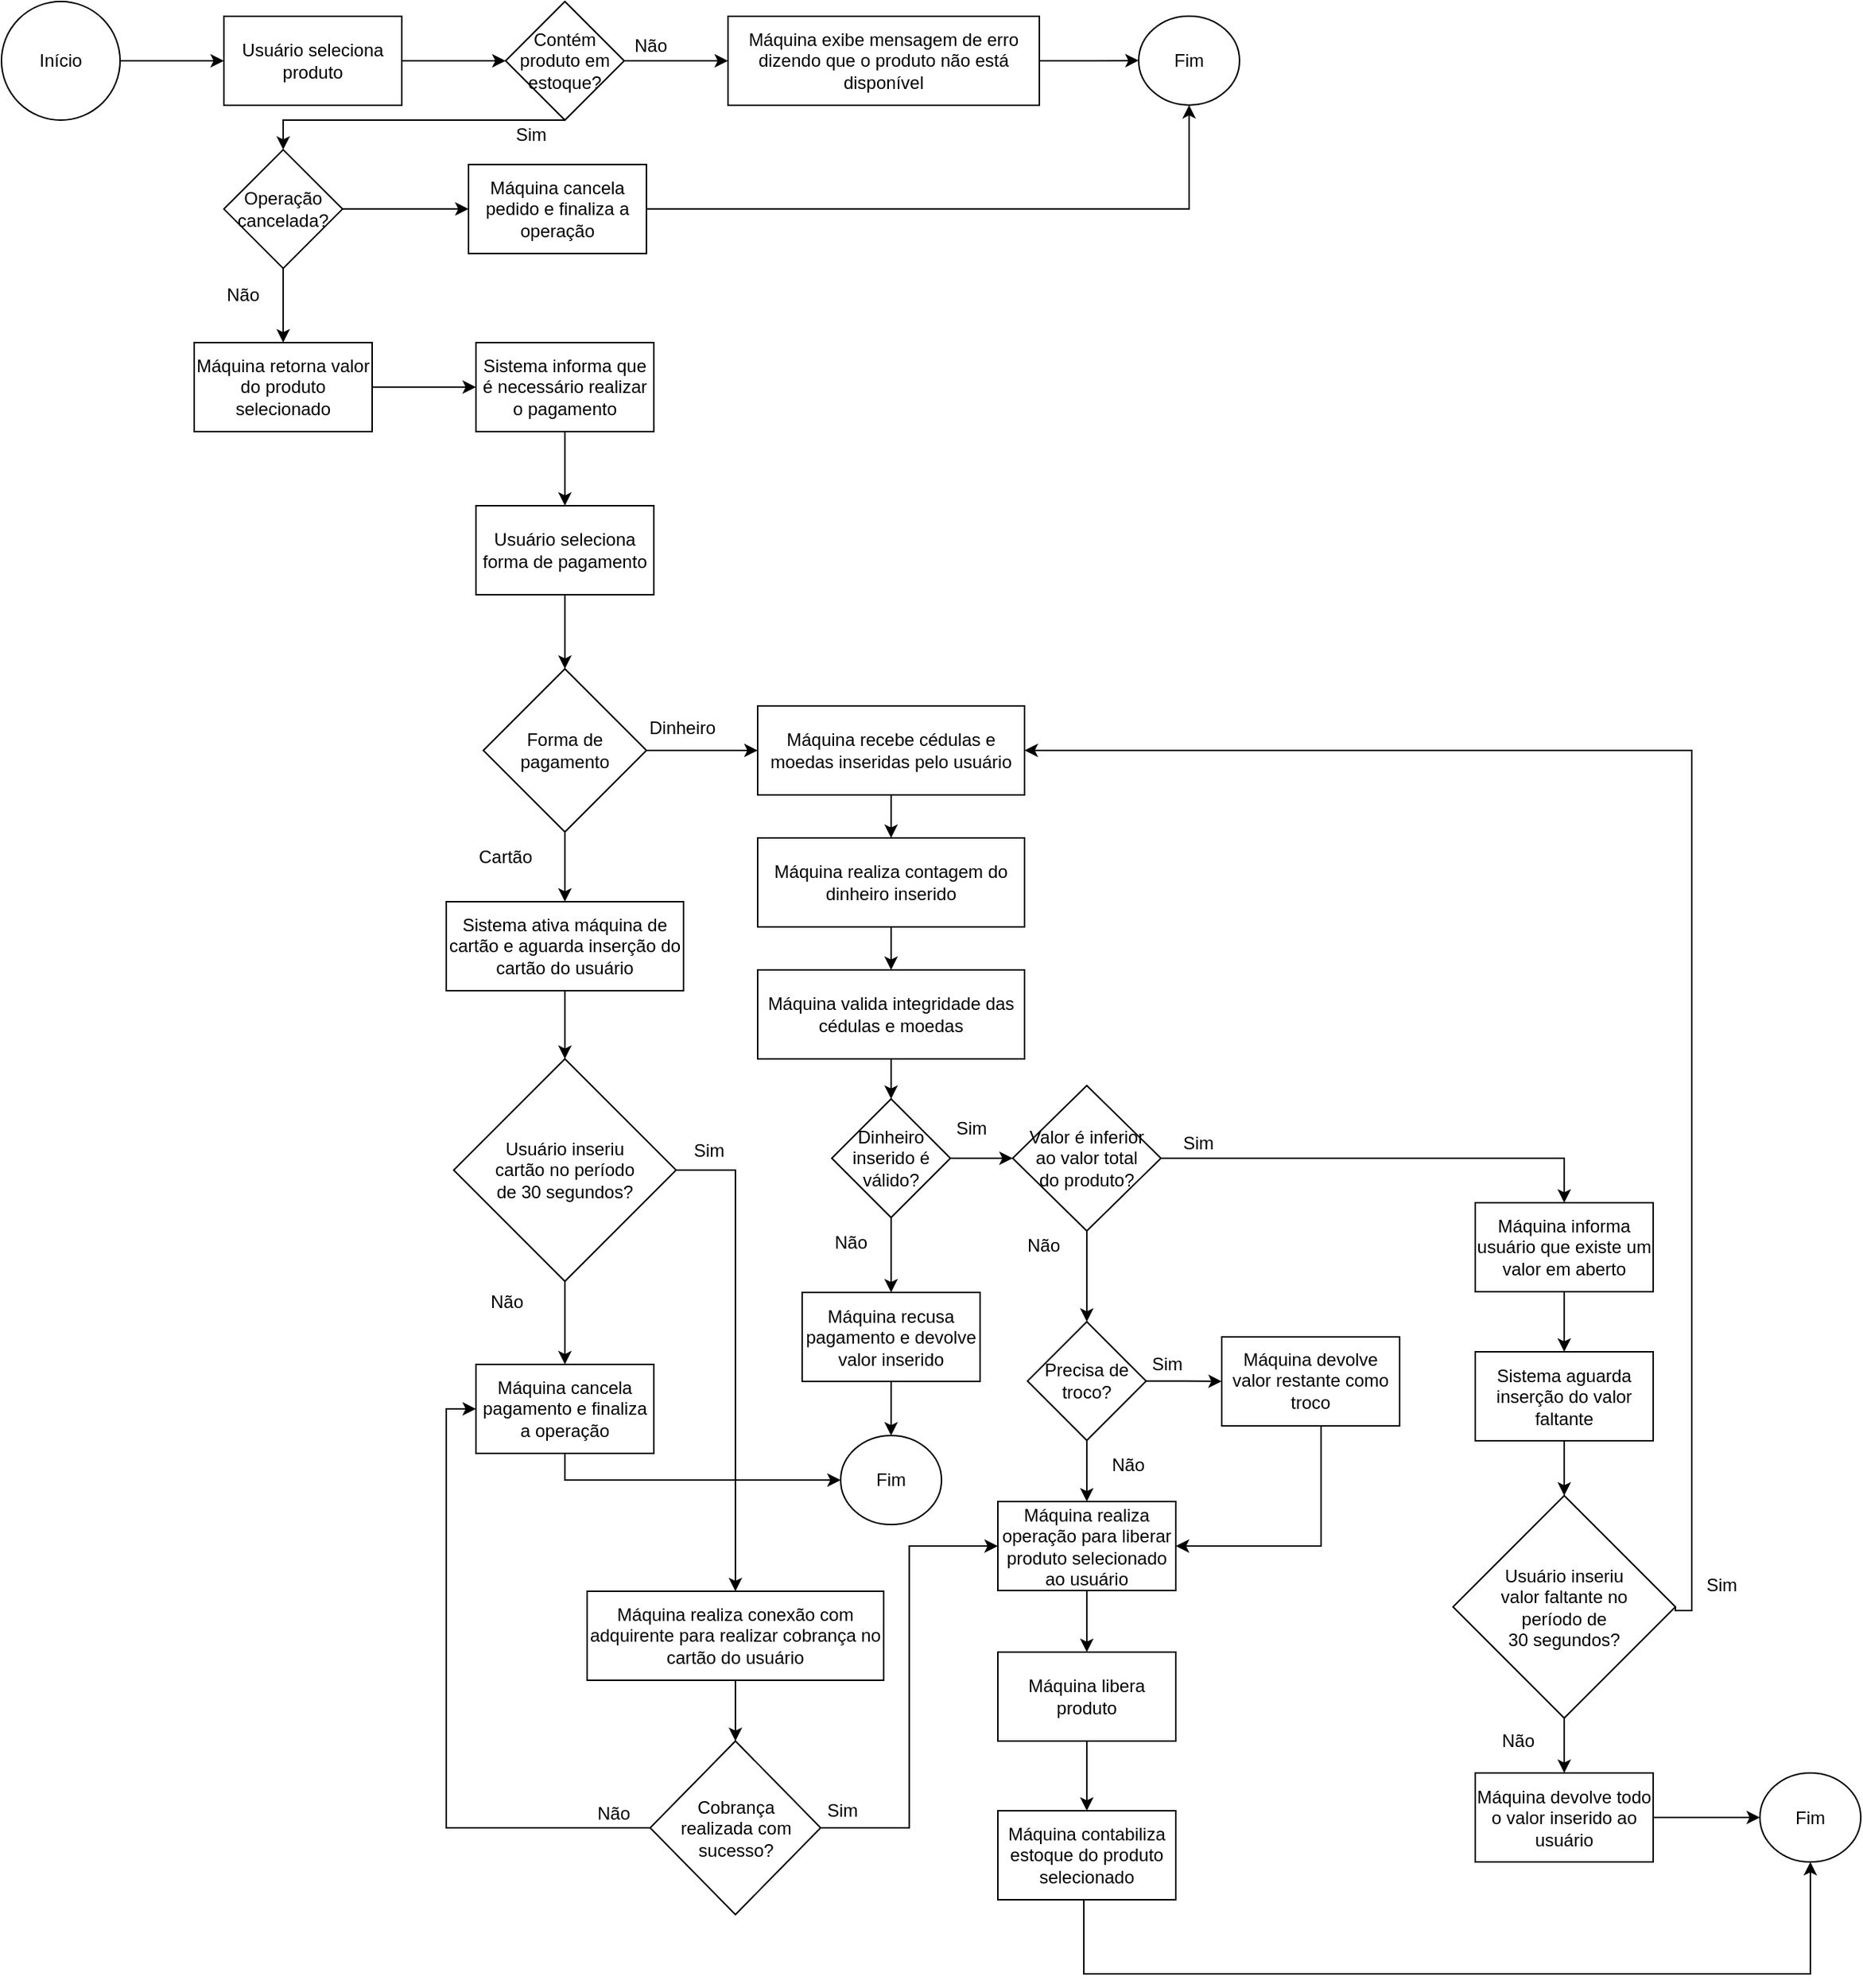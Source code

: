 <mxfile version="10.9.2" type="device"><diagram id="6AgzE0qOkxQCGquEXHcu" name="Page-1"><mxGraphModel dx="934" dy="477" grid="1" gridSize="10" guides="1" tooltips="1" connect="1" arrows="1" fold="1" page="1" pageScale="1" pageWidth="827" pageHeight="1169" math="0" shadow="0"><root><mxCell id="0"/><mxCell id="1" parent="0"/><mxCell id="KQsgwwI71h9EXepD1N9b-107" value="" style="edgeStyle=orthogonalEdgeStyle;rounded=0;orthogonalLoop=1;jettySize=auto;html=1;" edge="1" parent="1" source="KQsgwwI71h9EXepD1N9b-1" target="KQsgwwI71h9EXepD1N9b-106"><mxGeometry relative="1" as="geometry"/></mxCell><mxCell id="KQsgwwI71h9EXepD1N9b-1" value="Usuário seleciona produto" style="rounded=0;whiteSpace=wrap;html=1;" vertex="1" parent="1"><mxGeometry x="170" y="30" width="120" height="60" as="geometry"/></mxCell><mxCell id="KQsgwwI71h9EXepD1N9b-11" value="" style="edgeStyle=orthogonalEdgeStyle;rounded=0;orthogonalLoop=1;jettySize=auto;html=1;" edge="1" parent="1" source="KQsgwwI71h9EXepD1N9b-8" target="KQsgwwI71h9EXepD1N9b-10"><mxGeometry relative="1" as="geometry"/></mxCell><mxCell id="KQsgwwI71h9EXepD1N9b-8" value="Máquina retorna valor do produto selecionado&lt;br&gt;" style="rounded=0;whiteSpace=wrap;html=1;" vertex="1" parent="1"><mxGeometry x="150" y="250" width="120" height="60" as="geometry"/></mxCell><mxCell id="KQsgwwI71h9EXepD1N9b-13" value="" style="edgeStyle=orthogonalEdgeStyle;rounded=0;orthogonalLoop=1;jettySize=auto;html=1;" edge="1" parent="1" source="KQsgwwI71h9EXepD1N9b-10" target="KQsgwwI71h9EXepD1N9b-12"><mxGeometry relative="1" as="geometry"/></mxCell><mxCell id="KQsgwwI71h9EXepD1N9b-10" value="Sistema informa que é necessário realizar o pagamento" style="rounded=0;whiteSpace=wrap;html=1;" vertex="1" parent="1"><mxGeometry x="340" y="250" width="120" height="60" as="geometry"/></mxCell><mxCell id="KQsgwwI71h9EXepD1N9b-17" style="edgeStyle=orthogonalEdgeStyle;rounded=0;orthogonalLoop=1;jettySize=auto;html=1;exitX=0.5;exitY=1;exitDx=0;exitDy=0;entryX=0.5;entryY=0;entryDx=0;entryDy=0;" edge="1" parent="1" source="KQsgwwI71h9EXepD1N9b-12" target="KQsgwwI71h9EXepD1N9b-16"><mxGeometry relative="1" as="geometry"/></mxCell><mxCell id="KQsgwwI71h9EXepD1N9b-12" value="Usuário seleciona forma de pagamento" style="rounded=0;whiteSpace=wrap;html=1;" vertex="1" parent="1"><mxGeometry x="340" y="360" width="120" height="60" as="geometry"/></mxCell><mxCell id="KQsgwwI71h9EXepD1N9b-5" style="edgeStyle=orthogonalEdgeStyle;rounded=0;orthogonalLoop=1;jettySize=auto;html=1;exitX=1;exitY=0.5;exitDx=0;exitDy=0;" edge="1" parent="1" source="KQsgwwI71h9EXepD1N9b-2" target="KQsgwwI71h9EXepD1N9b-1"><mxGeometry relative="1" as="geometry"/></mxCell><mxCell id="KQsgwwI71h9EXepD1N9b-2" value="Início" style="ellipse;whiteSpace=wrap;html=1;" vertex="1" parent="1"><mxGeometry x="20" y="20" width="80" height="80" as="geometry"/></mxCell><mxCell id="KQsgwwI71h9EXepD1N9b-20" style="edgeStyle=orthogonalEdgeStyle;rounded=0;orthogonalLoop=1;jettySize=auto;html=1;entryX=0;entryY=0.5;entryDx=0;entryDy=0;" edge="1" parent="1" source="KQsgwwI71h9EXepD1N9b-16" target="KQsgwwI71h9EXepD1N9b-19"><mxGeometry relative="1" as="geometry"/></mxCell><mxCell id="KQsgwwI71h9EXepD1N9b-104" value="" style="edgeStyle=orthogonalEdgeStyle;rounded=0;orthogonalLoop=1;jettySize=auto;html=1;" edge="1" parent="1" source="KQsgwwI71h9EXepD1N9b-16" target="KQsgwwI71h9EXepD1N9b-103"><mxGeometry relative="1" as="geometry"/></mxCell><mxCell id="KQsgwwI71h9EXepD1N9b-16" value="Forma de pagamento" style="rhombus;whiteSpace=wrap;html=1;" vertex="1" parent="1"><mxGeometry x="345" y="470" width="110" height="110" as="geometry"/></mxCell><mxCell id="KQsgwwI71h9EXepD1N9b-24" value="" style="edgeStyle=orthogonalEdgeStyle;rounded=0;orthogonalLoop=1;jettySize=auto;html=1;" edge="1" parent="1" source="KQsgwwI71h9EXepD1N9b-19" target="KQsgwwI71h9EXepD1N9b-23"><mxGeometry relative="1" as="geometry"/></mxCell><mxCell id="KQsgwwI71h9EXepD1N9b-19" value="Máquina recebe cédulas e moedas inseridas pelo usuário" style="rounded=0;whiteSpace=wrap;html=1;" vertex="1" parent="1"><mxGeometry x="530" y="495" width="180" height="60" as="geometry"/></mxCell><mxCell id="KQsgwwI71h9EXepD1N9b-26" value="" style="edgeStyle=orthogonalEdgeStyle;rounded=0;orthogonalLoop=1;jettySize=auto;html=1;" edge="1" parent="1" source="KQsgwwI71h9EXepD1N9b-23" target="KQsgwwI71h9EXepD1N9b-25"><mxGeometry relative="1" as="geometry"/></mxCell><mxCell id="KQsgwwI71h9EXepD1N9b-23" value="Máquina realiza contagem do dinheiro inserido" style="rounded=0;whiteSpace=wrap;html=1;" vertex="1" parent="1"><mxGeometry x="530" y="584" width="180" height="60" as="geometry"/></mxCell><mxCell id="KQsgwwI71h9EXepD1N9b-47" style="edgeStyle=orthogonalEdgeStyle;rounded=0;orthogonalLoop=1;jettySize=auto;html=1;entryX=0.5;entryY=0;entryDx=0;entryDy=0;" edge="1" parent="1" source="KQsgwwI71h9EXepD1N9b-25" target="KQsgwwI71h9EXepD1N9b-46"><mxGeometry relative="1" as="geometry"/></mxCell><mxCell id="KQsgwwI71h9EXepD1N9b-25" value="Máquina valida integridade das cédulas e moedas" style="rounded=0;whiteSpace=wrap;html=1;" vertex="1" parent="1"><mxGeometry x="530" y="673" width="180" height="60" as="geometry"/></mxCell><mxCell id="KQsgwwI71h9EXepD1N9b-22" value="Dinheiro" style="text;html=1;resizable=0;points=[];autosize=1;align=left;verticalAlign=top;spacingTop=-4;" vertex="1" parent="1"><mxGeometry x="455" y="500" width="60" height="20" as="geometry"/></mxCell><mxCell id="KQsgwwI71h9EXepD1N9b-84" style="edgeStyle=orthogonalEdgeStyle;rounded=0;orthogonalLoop=1;jettySize=auto;html=1;exitX=1;exitY=0.5;exitDx=0;exitDy=0;entryX=0.5;entryY=0;entryDx=0;entryDy=0;" edge="1" parent="1" source="KQsgwwI71h9EXepD1N9b-29" target="KQsgwwI71h9EXepD1N9b-32"><mxGeometry relative="1" as="geometry"/></mxCell><mxCell id="KQsgwwI71h9EXepD1N9b-87" value="" style="edgeStyle=orthogonalEdgeStyle;rounded=0;orthogonalLoop=1;jettySize=auto;html=1;" edge="1" parent="1" source="KQsgwwI71h9EXepD1N9b-29" target="KQsgwwI71h9EXepD1N9b-86"><mxGeometry relative="1" as="geometry"/></mxCell><mxCell id="KQsgwwI71h9EXepD1N9b-29" value="Valor é inferior&lt;br&gt;ao valor total&lt;br&gt;do produto?&lt;br&gt;" style="rhombus;whiteSpace=wrap;html=1;" vertex="1" parent="1"><mxGeometry x="702" y="751" width="100" height="98" as="geometry"/></mxCell><mxCell id="KQsgwwI71h9EXepD1N9b-53" value="" style="edgeStyle=orthogonalEdgeStyle;rounded=0;orthogonalLoop=1;jettySize=auto;html=1;" edge="1" parent="1" source="KQsgwwI71h9EXepD1N9b-32" target="KQsgwwI71h9EXepD1N9b-37"><mxGeometry relative="1" as="geometry"/></mxCell><mxCell id="KQsgwwI71h9EXepD1N9b-32" value="Máquina informa usuário que existe um valor em aberto" style="rounded=0;whiteSpace=wrap;html=1;" vertex="1" parent="1"><mxGeometry x="1014" y="830" width="120" height="60" as="geometry"/></mxCell><mxCell id="KQsgwwI71h9EXepD1N9b-40" style="edgeStyle=orthogonalEdgeStyle;rounded=0;orthogonalLoop=1;jettySize=auto;html=1;" edge="1" parent="1" source="KQsgwwI71h9EXepD1N9b-37" target="KQsgwwI71h9EXepD1N9b-39"><mxGeometry relative="1" as="geometry"/></mxCell><mxCell id="KQsgwwI71h9EXepD1N9b-37" value="Sistema aguarda inserção do valor faltante" style="rounded=0;whiteSpace=wrap;html=1;" vertex="1" parent="1"><mxGeometry x="1014" y="930.5" width="120" height="60" as="geometry"/></mxCell><mxCell id="KQsgwwI71h9EXepD1N9b-34" value="Sim" style="text;html=1;resizable=0;points=[];autosize=1;align=left;verticalAlign=top;spacingTop=-4;" vertex="1" parent="1"><mxGeometry x="662" y="770" width="40" height="20" as="geometry"/></mxCell><mxCell id="KQsgwwI71h9EXepD1N9b-45" style="edgeStyle=orthogonalEdgeStyle;rounded=0;orthogonalLoop=1;jettySize=auto;html=1;exitX=1;exitY=0.5;exitDx=0;exitDy=0;entryX=1;entryY=0.5;entryDx=0;entryDy=0;" edge="1" parent="1" source="KQsgwwI71h9EXepD1N9b-39" target="KQsgwwI71h9EXepD1N9b-19"><mxGeometry relative="1" as="geometry"><Array as="points"><mxPoint x="1160" y="1105"/><mxPoint x="1160" y="525"/></Array></mxGeometry></mxCell><mxCell id="KQsgwwI71h9EXepD1N9b-68" value="" style="edgeStyle=orthogonalEdgeStyle;rounded=0;orthogonalLoop=1;jettySize=auto;html=1;" edge="1" parent="1" source="KQsgwwI71h9EXepD1N9b-39" target="KQsgwwI71h9EXepD1N9b-67"><mxGeometry relative="1" as="geometry"/></mxCell><mxCell id="KQsgwwI71h9EXepD1N9b-39" value="Usuário inseriu&lt;br&gt;valor faltante no&lt;br&gt;período de&lt;br&gt;30 segundos?" style="rhombus;whiteSpace=wrap;html=1;" vertex="1" parent="1"><mxGeometry x="999" y="1027.5" width="150" height="150" as="geometry"/></mxCell><mxCell id="KQsgwwI71h9EXepD1N9b-44" value="Sim" style="text;html=1;resizable=0;points=[];autosize=1;align=left;verticalAlign=top;spacingTop=-4;" vertex="1" parent="1"><mxGeometry x="1168" y="1078" width="40" height="20" as="geometry"/></mxCell><mxCell id="KQsgwwI71h9EXepD1N9b-50" style="edgeStyle=orthogonalEdgeStyle;rounded=0;orthogonalLoop=1;jettySize=auto;html=1;entryX=0;entryY=0.5;entryDx=0;entryDy=0;" edge="1" parent="1" source="KQsgwwI71h9EXepD1N9b-46" target="KQsgwwI71h9EXepD1N9b-29"><mxGeometry relative="1" as="geometry"/></mxCell><mxCell id="KQsgwwI71h9EXepD1N9b-99" value="" style="edgeStyle=orthogonalEdgeStyle;rounded=0;orthogonalLoop=1;jettySize=auto;html=1;" edge="1" parent="1" source="KQsgwwI71h9EXepD1N9b-46" target="KQsgwwI71h9EXepD1N9b-98"><mxGeometry relative="1" as="geometry"/></mxCell><mxCell id="KQsgwwI71h9EXepD1N9b-46" value="Dinheiro inserido é válido?" style="rhombus;whiteSpace=wrap;html=1;" vertex="1" parent="1"><mxGeometry x="580" y="760" width="80" height="80" as="geometry"/></mxCell><mxCell id="KQsgwwI71h9EXepD1N9b-52" value="Sim" style="text;html=1;resizable=0;points=[];autosize=1;align=left;verticalAlign=top;spacingTop=-4;" vertex="1" parent="1"><mxGeometry x="815" y="780" width="40" height="20" as="geometry"/></mxCell><mxCell id="KQsgwwI71h9EXepD1N9b-60" value="" style="edgeStyle=orthogonalEdgeStyle;rounded=0;orthogonalLoop=1;jettySize=auto;html=1;" edge="1" parent="1" source="KQsgwwI71h9EXepD1N9b-56" target="KQsgwwI71h9EXepD1N9b-59"><mxGeometry relative="1" as="geometry"/></mxCell><mxCell id="KQsgwwI71h9EXepD1N9b-56" value="Máquina realiza operação para liberar produto selecionado ao usuário" style="rounded=0;whiteSpace=wrap;html=1;" vertex="1" parent="1"><mxGeometry x="692" y="1031.5" width="120" height="60" as="geometry"/></mxCell><mxCell id="KQsgwwI71h9EXepD1N9b-62" value="" style="edgeStyle=orthogonalEdgeStyle;rounded=0;orthogonalLoop=1;jettySize=auto;html=1;" edge="1" parent="1" source="KQsgwwI71h9EXepD1N9b-59" target="KQsgwwI71h9EXepD1N9b-61"><mxGeometry relative="1" as="geometry"/></mxCell><mxCell id="KQsgwwI71h9EXepD1N9b-59" value="Máquina libera produto" style="rounded=0;whiteSpace=wrap;html=1;" vertex="1" parent="1"><mxGeometry x="692" y="1133" width="120" height="60" as="geometry"/></mxCell><mxCell id="KQsgwwI71h9EXepD1N9b-88" style="edgeStyle=orthogonalEdgeStyle;rounded=0;orthogonalLoop=1;jettySize=auto;html=1;entryX=0.5;entryY=1;entryDx=0;entryDy=0;" edge="1" parent="1" source="KQsgwwI71h9EXepD1N9b-61" target="KQsgwwI71h9EXepD1N9b-70"><mxGeometry relative="1" as="geometry"><Array as="points"><mxPoint x="750" y="1350"/><mxPoint x="1240" y="1350"/></Array></mxGeometry></mxCell><mxCell id="KQsgwwI71h9EXepD1N9b-61" value="Máquina contabiliza estoque do produto selecionado" style="rounded=0;whiteSpace=wrap;html=1;" vertex="1" parent="1"><mxGeometry x="692" y="1240" width="120" height="60" as="geometry"/></mxCell><mxCell id="KQsgwwI71h9EXepD1N9b-58" value="Não" style="text;html=1;resizable=0;points=[];autosize=1;align=left;verticalAlign=top;spacingTop=-4;" vertex="1" parent="1"><mxGeometry x="710" y="849" width="40" height="20" as="geometry"/></mxCell><mxCell id="KQsgwwI71h9EXepD1N9b-71" value="" style="edgeStyle=orthogonalEdgeStyle;rounded=0;orthogonalLoop=1;jettySize=auto;html=1;" edge="1" parent="1" source="KQsgwwI71h9EXepD1N9b-67" target="KQsgwwI71h9EXepD1N9b-70"><mxGeometry relative="1" as="geometry"/></mxCell><mxCell id="KQsgwwI71h9EXepD1N9b-67" value="Máquina devolve todo o valor inserido ao usuário" style="rounded=0;whiteSpace=wrap;html=1;" vertex="1" parent="1"><mxGeometry x="1014" y="1214.5" width="120" height="60" as="geometry"/></mxCell><mxCell id="KQsgwwI71h9EXepD1N9b-69" value="Não" style="text;html=1;resizable=0;points=[];autosize=1;align=left;verticalAlign=top;spacingTop=-4;" vertex="1" parent="1"><mxGeometry x="1030" y="1183" width="40" height="20" as="geometry"/></mxCell><mxCell id="KQsgwwI71h9EXepD1N9b-70" value="Fim" style="ellipse;whiteSpace=wrap;html=1;" vertex="1" parent="1"><mxGeometry x="1206" y="1214.5" width="68" height="60" as="geometry"/></mxCell><mxCell id="KQsgwwI71h9EXepD1N9b-89" value="" style="edgeStyle=orthogonalEdgeStyle;rounded=0;orthogonalLoop=1;jettySize=auto;html=1;" edge="1" parent="1" source="KQsgwwI71h9EXepD1N9b-86" target="KQsgwwI71h9EXepD1N9b-56"><mxGeometry relative="1" as="geometry"/></mxCell><mxCell id="KQsgwwI71h9EXepD1N9b-93" style="edgeStyle=orthogonalEdgeStyle;rounded=0;orthogonalLoop=1;jettySize=auto;html=1;exitX=1;exitY=0.5;exitDx=0;exitDy=0;entryX=0;entryY=0.5;entryDx=0;entryDy=0;" edge="1" parent="1" source="KQsgwwI71h9EXepD1N9b-86" target="KQsgwwI71h9EXepD1N9b-92"><mxGeometry relative="1" as="geometry"/></mxCell><mxCell id="KQsgwwI71h9EXepD1N9b-86" value="Precisa de troco?" style="rhombus;whiteSpace=wrap;html=1;" vertex="1" parent="1"><mxGeometry x="712" y="910.241" width="80" height="80" as="geometry"/></mxCell><mxCell id="KQsgwwI71h9EXepD1N9b-90" value="Não" style="text;html=1;resizable=0;points=[];autosize=1;align=left;verticalAlign=top;spacingTop=-4;" vertex="1" parent="1"><mxGeometry x="767" y="997" width="40" height="20" as="geometry"/></mxCell><mxCell id="KQsgwwI71h9EXepD1N9b-95" style="edgeStyle=orthogonalEdgeStyle;rounded=0;orthogonalLoop=1;jettySize=auto;html=1;entryX=1;entryY=0.5;entryDx=0;entryDy=0;" edge="1" parent="1" source="KQsgwwI71h9EXepD1N9b-92" target="KQsgwwI71h9EXepD1N9b-56"><mxGeometry relative="1" as="geometry"><Array as="points"><mxPoint x="910" y="1062"/></Array></mxGeometry></mxCell><mxCell id="KQsgwwI71h9EXepD1N9b-92" value="Máquina devolve valor restante como troco" style="rounded=0;whiteSpace=wrap;html=1;" vertex="1" parent="1"><mxGeometry x="843" y="920.483" width="120" height="60" as="geometry"/></mxCell><mxCell id="KQsgwwI71h9EXepD1N9b-94" value="Sim" style="text;html=1;resizable=0;points=[];autosize=1;align=left;verticalAlign=top;spacingTop=-4;" vertex="1" parent="1"><mxGeometry x="794" y="929" width="40" height="20" as="geometry"/></mxCell><mxCell id="KQsgwwI71h9EXepD1N9b-102" value="" style="edgeStyle=orthogonalEdgeStyle;rounded=0;orthogonalLoop=1;jettySize=auto;html=1;" edge="1" parent="1" source="KQsgwwI71h9EXepD1N9b-98" target="KQsgwwI71h9EXepD1N9b-101"><mxGeometry relative="1" as="geometry"/></mxCell><mxCell id="KQsgwwI71h9EXepD1N9b-98" value="Máquina recusa pagamento e devolve valor inserido" style="rounded=0;whiteSpace=wrap;html=1;" vertex="1" parent="1"><mxGeometry x="560" y="890.5" width="120" height="60" as="geometry"/></mxCell><mxCell id="KQsgwwI71h9EXepD1N9b-100" value="Não" style="text;html=1;resizable=0;points=[];autosize=1;align=left;verticalAlign=top;spacingTop=-4;" vertex="1" parent="1"><mxGeometry x="580" y="847" width="40" height="20" as="geometry"/></mxCell><mxCell id="KQsgwwI71h9EXepD1N9b-101" value="Fim" style="ellipse;whiteSpace=wrap;html=1;" vertex="1" parent="1"><mxGeometry x="586" y="987" width="68" height="60" as="geometry"/></mxCell><mxCell id="KQsgwwI71h9EXepD1N9b-117" value="" style="edgeStyle=orthogonalEdgeStyle;rounded=0;orthogonalLoop=1;jettySize=auto;html=1;" edge="1" parent="1" source="KQsgwwI71h9EXepD1N9b-103" target="KQsgwwI71h9EXepD1N9b-116"><mxGeometry relative="1" as="geometry"/></mxCell><mxCell id="KQsgwwI71h9EXepD1N9b-103" value="Sistema ativa máquina de cartão e aguarda inserção do cartão do usuário" style="rounded=0;whiteSpace=wrap;html=1;" vertex="1" parent="1"><mxGeometry x="320" y="627" width="160" height="60" as="geometry"/></mxCell><mxCell id="KQsgwwI71h9EXepD1N9b-105" value="Cartão" style="text;html=1;resizable=0;points=[];autosize=1;align=left;verticalAlign=top;spacingTop=-4;" vertex="1" parent="1"><mxGeometry x="340" y="587" width="50" height="20" as="geometry"/></mxCell><mxCell id="KQsgwwI71h9EXepD1N9b-111" value="" style="edgeStyle=orthogonalEdgeStyle;rounded=0;orthogonalLoop=1;jettySize=auto;html=1;" edge="1" parent="1" source="KQsgwwI71h9EXepD1N9b-106" target="KQsgwwI71h9EXepD1N9b-110"><mxGeometry relative="1" as="geometry"/></mxCell><mxCell id="KQsgwwI71h9EXepD1N9b-140" value="" style="edgeStyle=orthogonalEdgeStyle;rounded=0;orthogonalLoop=1;jettySize=auto;html=1;" edge="1" parent="1" source="KQsgwwI71h9EXepD1N9b-106" target="KQsgwwI71h9EXepD1N9b-139"><mxGeometry relative="1" as="geometry"><Array as="points"><mxPoint x="400" y="100"/><mxPoint x="210" y="100"/></Array></mxGeometry></mxCell><mxCell id="KQsgwwI71h9EXepD1N9b-106" value="Contém produto em estoque?" style="rhombus;whiteSpace=wrap;html=1;" vertex="1" parent="1"><mxGeometry x="360" y="20" width="80" height="80" as="geometry"/></mxCell><mxCell id="KQsgwwI71h9EXepD1N9b-109" value="Sim" style="text;html=1;resizable=0;points=[];autosize=1;align=left;verticalAlign=top;spacingTop=-4;" vertex="1" parent="1"><mxGeometry x="365" y="100" width="40" height="20" as="geometry"/></mxCell><mxCell id="KQsgwwI71h9EXepD1N9b-115" value="" style="edgeStyle=orthogonalEdgeStyle;rounded=0;orthogonalLoop=1;jettySize=auto;html=1;" edge="1" parent="1" source="KQsgwwI71h9EXepD1N9b-110" target="KQsgwwI71h9EXepD1N9b-114"><mxGeometry relative="1" as="geometry"/></mxCell><mxCell id="KQsgwwI71h9EXepD1N9b-110" value="Máquina exibe mensagem de erro dizendo que o produto não está disponível&lt;br&gt;" style="rounded=0;whiteSpace=wrap;html=1;" vertex="1" parent="1"><mxGeometry x="510" y="30" width="210" height="60" as="geometry"/></mxCell><mxCell id="KQsgwwI71h9EXepD1N9b-112" value="Não" style="text;html=1;resizable=0;points=[];autosize=1;align=left;verticalAlign=top;spacingTop=-4;" vertex="1" parent="1"><mxGeometry x="445" y="40" width="40" height="20" as="geometry"/></mxCell><mxCell id="KQsgwwI71h9EXepD1N9b-114" value="Fim" style="ellipse;whiteSpace=wrap;html=1;" vertex="1" parent="1"><mxGeometry x="787" y="29.833" width="68" height="60" as="geometry"/></mxCell><mxCell id="KQsgwwI71h9EXepD1N9b-121" style="edgeStyle=orthogonalEdgeStyle;rounded=0;orthogonalLoop=1;jettySize=auto;html=1;entryX=0.5;entryY=0;entryDx=0;entryDy=0;" edge="1" parent="1" source="KQsgwwI71h9EXepD1N9b-116" target="KQsgwwI71h9EXepD1N9b-120"><mxGeometry relative="1" as="geometry"/></mxCell><mxCell id="KQsgwwI71h9EXepD1N9b-127" style="edgeStyle=orthogonalEdgeStyle;rounded=0;orthogonalLoop=1;jettySize=auto;html=1;exitX=1;exitY=0.5;exitDx=0;exitDy=0;" edge="1" parent="1" source="KQsgwwI71h9EXepD1N9b-116" target="KQsgwwI71h9EXepD1N9b-124"><mxGeometry relative="1" as="geometry"/></mxCell><mxCell id="KQsgwwI71h9EXepD1N9b-116" value="Usuário inseriu&lt;br&gt;cartão no período&lt;br&gt;de 30 segundos?" style="rhombus;whiteSpace=wrap;html=1;" vertex="1" parent="1"><mxGeometry x="325" y="733" width="150" height="150" as="geometry"/></mxCell><mxCell id="KQsgwwI71h9EXepD1N9b-123" style="edgeStyle=orthogonalEdgeStyle;rounded=0;orthogonalLoop=1;jettySize=auto;html=1;entryX=0;entryY=0.5;entryDx=0;entryDy=0;" edge="1" parent="1" source="KQsgwwI71h9EXepD1N9b-120" target="KQsgwwI71h9EXepD1N9b-101"><mxGeometry relative="1" as="geometry"><Array as="points"><mxPoint x="400" y="1017"/></Array></mxGeometry></mxCell><mxCell id="KQsgwwI71h9EXepD1N9b-120" value="Máquina cancela pagamento e finaliza a operação" style="rounded=0;whiteSpace=wrap;html=1;" vertex="1" parent="1"><mxGeometry x="340" y="939" width="120" height="60" as="geometry"/></mxCell><mxCell id="KQsgwwI71h9EXepD1N9b-122" value="Não" style="text;html=1;resizable=0;points=[];autosize=1;align=left;verticalAlign=top;spacingTop=-4;" vertex="1" parent="1"><mxGeometry x="348" y="887" width="40" height="20" as="geometry"/></mxCell><mxCell id="KQsgwwI71h9EXepD1N9b-131" value="" style="edgeStyle=orthogonalEdgeStyle;rounded=0;orthogonalLoop=1;jettySize=auto;html=1;" edge="1" parent="1" source="KQsgwwI71h9EXepD1N9b-124" target="KQsgwwI71h9EXepD1N9b-130"><mxGeometry relative="1" as="geometry"/></mxCell><mxCell id="KQsgwwI71h9EXepD1N9b-124" value="Máquina realiza conexão com adquirente para realizar cobrança no cartão do usuário&lt;br&gt;" style="rounded=0;whiteSpace=wrap;html=1;" vertex="1" parent="1"><mxGeometry x="415" y="1092" width="200" height="60" as="geometry"/></mxCell><mxCell id="KQsgwwI71h9EXepD1N9b-126" value="Sim" style="text;html=1;resizable=0;points=[];autosize=1;align=left;verticalAlign=top;spacingTop=-4;" vertex="1" parent="1"><mxGeometry x="485" y="785" width="40" height="20" as="geometry"/></mxCell><mxCell id="KQsgwwI71h9EXepD1N9b-135" style="edgeStyle=orthogonalEdgeStyle;rounded=0;orthogonalLoop=1;jettySize=auto;html=1;exitX=0;exitY=0.5;exitDx=0;exitDy=0;entryX=0;entryY=0.5;entryDx=0;entryDy=0;" edge="1" parent="1" source="KQsgwwI71h9EXepD1N9b-130" target="KQsgwwI71h9EXepD1N9b-120"><mxGeometry relative="1" as="geometry"/></mxCell><mxCell id="KQsgwwI71h9EXepD1N9b-137" style="edgeStyle=orthogonalEdgeStyle;rounded=0;orthogonalLoop=1;jettySize=auto;html=1;entryX=0;entryY=0.5;entryDx=0;entryDy=0;" edge="1" parent="1" source="KQsgwwI71h9EXepD1N9b-130" target="KQsgwwI71h9EXepD1N9b-56"><mxGeometry relative="1" as="geometry"/></mxCell><mxCell id="KQsgwwI71h9EXepD1N9b-130" value="Cobrança&lt;br&gt;realizada com sucesso?" style="rhombus;whiteSpace=wrap;html=1;" vertex="1" parent="1"><mxGeometry x="457.5" y="1193" width="115" height="117" as="geometry"/></mxCell><mxCell id="KQsgwwI71h9EXepD1N9b-136" value="Não" style="text;html=1;resizable=0;points=[];autosize=1;align=left;verticalAlign=top;spacingTop=-4;" vertex="1" parent="1"><mxGeometry x="420" y="1231.5" width="40" height="20" as="geometry"/></mxCell><mxCell id="KQsgwwI71h9EXepD1N9b-138" value="Sim" style="text;html=1;resizable=0;points=[];autosize=1;align=left;verticalAlign=top;spacingTop=-4;" vertex="1" parent="1"><mxGeometry x="575" y="1230" width="40" height="20" as="geometry"/></mxCell><mxCell id="KQsgwwI71h9EXepD1N9b-141" value="" style="edgeStyle=orthogonalEdgeStyle;rounded=0;orthogonalLoop=1;jettySize=auto;html=1;" edge="1" parent="1" source="KQsgwwI71h9EXepD1N9b-139" target="KQsgwwI71h9EXepD1N9b-8"><mxGeometry relative="1" as="geometry"/></mxCell><mxCell id="KQsgwwI71h9EXepD1N9b-147" style="edgeStyle=orthogonalEdgeStyle;rounded=0;orthogonalLoop=1;jettySize=auto;html=1;exitX=1;exitY=0.5;exitDx=0;exitDy=0;" edge="1" parent="1" source="KQsgwwI71h9EXepD1N9b-139" target="KQsgwwI71h9EXepD1N9b-144"><mxGeometry relative="1" as="geometry"/></mxCell><mxCell id="KQsgwwI71h9EXepD1N9b-139" value="Operação&lt;br&gt;cancelada?&lt;br&gt;" style="rhombus;whiteSpace=wrap;html=1;" vertex="1" parent="1"><mxGeometry x="170" y="119.929" width="80" height="80" as="geometry"/></mxCell><mxCell id="KQsgwwI71h9EXepD1N9b-142" value="Não" style="text;html=1;resizable=0;points=[];autosize=1;align=left;verticalAlign=top;spacingTop=-4;" vertex="1" parent="1"><mxGeometry x="170" y="208" width="40" height="20" as="geometry"/></mxCell><mxCell id="KQsgwwI71h9EXepD1N9b-148" style="edgeStyle=orthogonalEdgeStyle;rounded=0;orthogonalLoop=1;jettySize=auto;html=1;exitX=1;exitY=0.5;exitDx=0;exitDy=0;entryX=0.5;entryY=1;entryDx=0;entryDy=0;" edge="1" parent="1" source="KQsgwwI71h9EXepD1N9b-144" target="KQsgwwI71h9EXepD1N9b-114"><mxGeometry relative="1" as="geometry"/></mxCell><mxCell id="KQsgwwI71h9EXepD1N9b-144" value="Máquina cancela pedido e finaliza a operação" style="rounded=0;whiteSpace=wrap;html=1;" vertex="1" parent="1"><mxGeometry x="335" y="129.929" width="120" height="60" as="geometry"/></mxCell></root></mxGraphModel></diagram></mxfile>